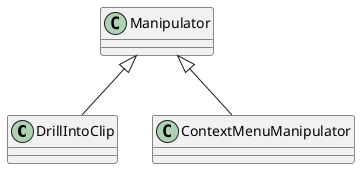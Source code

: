 @startuml
class DrillIntoClip {
}
class ContextMenuManipulator {
}
Manipulator <|-- DrillIntoClip
Manipulator <|-- ContextMenuManipulator
@enduml

